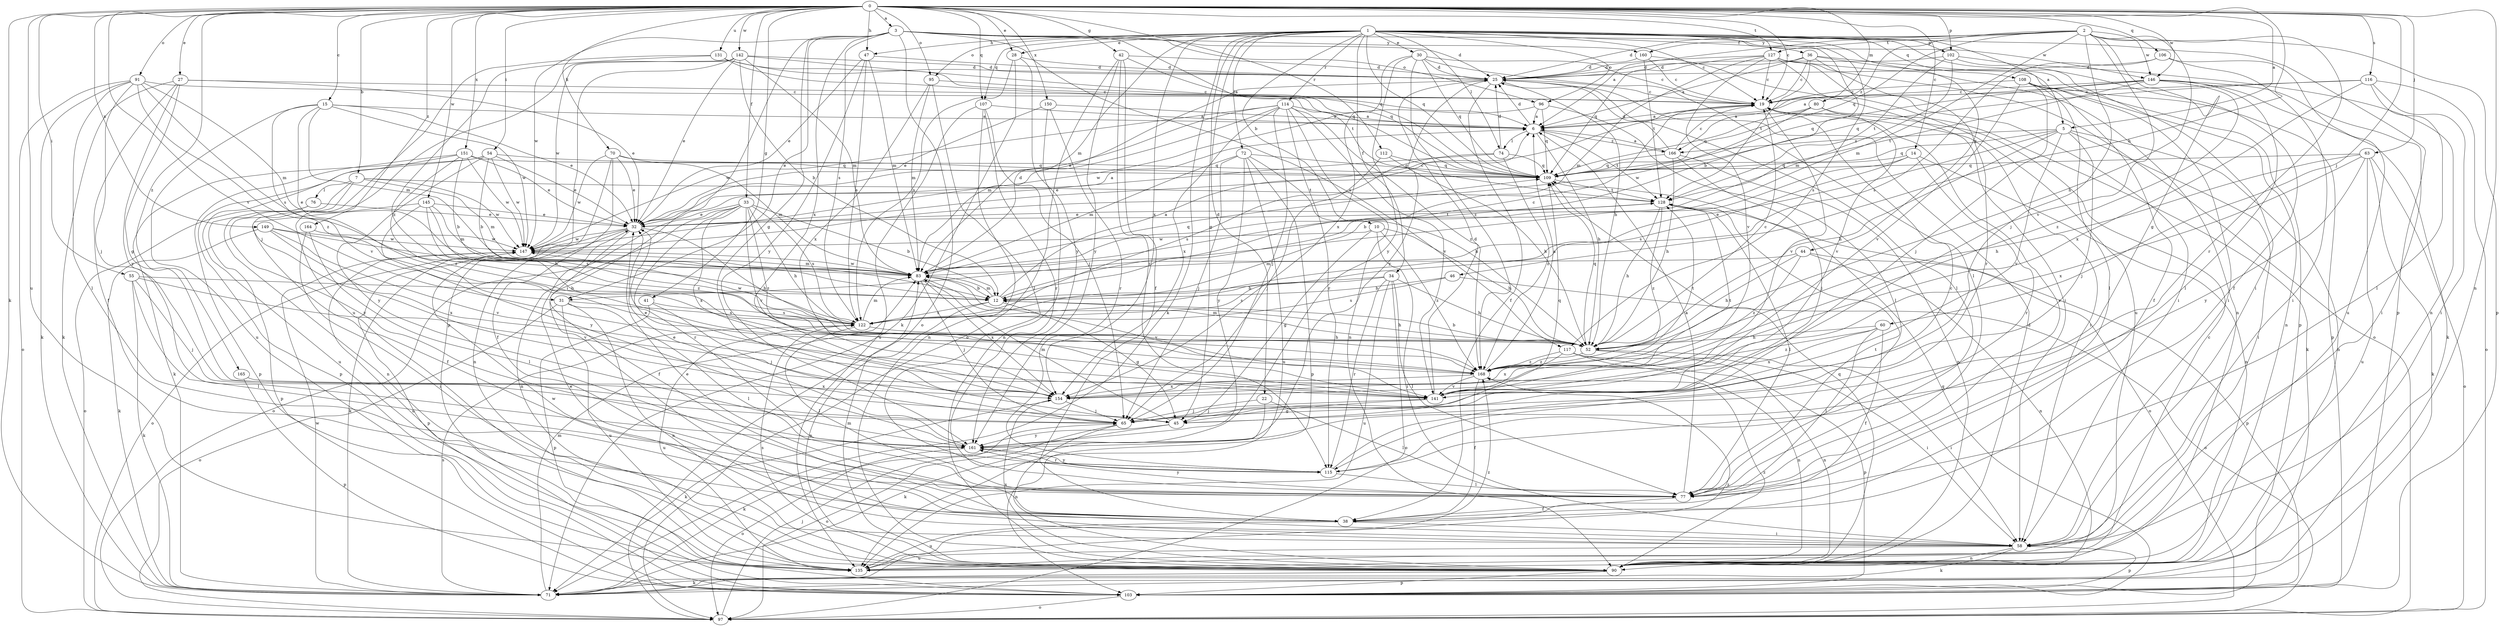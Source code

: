 strict digraph  {
0;
1;
2;
3;
5;
6;
7;
10;
12;
14;
15;
19;
22;
25;
27;
28;
30;
31;
32;
33;
34;
36;
38;
41;
42;
44;
45;
46;
47;
52;
54;
55;
58;
60;
63;
65;
70;
71;
72;
74;
76;
77;
80;
83;
90;
91;
95;
96;
97;
102;
103;
106;
107;
108;
109;
112;
114;
115;
116;
117;
122;
127;
128;
131;
135;
141;
142;
145;
146;
147;
149;
150;
151;
154;
160;
161;
164;
165;
166;
168;
0 -> 3  [label=a];
0 -> 5  [label=a];
0 -> 7  [label=b];
0 -> 14  [label=c];
0 -> 15  [label=c];
0 -> 19  [label=c];
0 -> 27  [label=e];
0 -> 28  [label=e];
0 -> 33  [label=f];
0 -> 41  [label=g];
0 -> 42  [label=g];
0 -> 46  [label=h];
0 -> 47  [label=h];
0 -> 54  [label=i];
0 -> 55  [label=i];
0 -> 60  [label=j];
0 -> 63  [label=j];
0 -> 70  [label=k];
0 -> 71  [label=k];
0 -> 80  [label=m];
0 -> 90  [label=n];
0 -> 91  [label=o];
0 -> 95  [label=o];
0 -> 102  [label=p];
0 -> 106  [label=q];
0 -> 107  [label=q];
0 -> 112  [label=r];
0 -> 116  [label=s];
0 -> 127  [label=t];
0 -> 131  [label=u];
0 -> 135  [label=u];
0 -> 141  [label=v];
0 -> 142  [label=w];
0 -> 145  [label=w];
0 -> 146  [label=w];
0 -> 149  [label=x];
0 -> 150  [label=x];
0 -> 151  [label=x];
0 -> 164  [label=z];
0 -> 165  [label=z];
1 -> 5  [label=a];
1 -> 10  [label=b];
1 -> 12  [label=b];
1 -> 19  [label=c];
1 -> 22  [label=d];
1 -> 28  [label=e];
1 -> 30  [label=e];
1 -> 34  [label=f];
1 -> 36  [label=f];
1 -> 44  [label=g];
1 -> 45  [label=g];
1 -> 47  [label=h];
1 -> 58  [label=i];
1 -> 71  [label=k];
1 -> 72  [label=l];
1 -> 74  [label=l];
1 -> 83  [label=m];
1 -> 95  [label=o];
1 -> 96  [label=o];
1 -> 102  [label=p];
1 -> 103  [label=p];
1 -> 107  [label=q];
1 -> 108  [label=q];
1 -> 109  [label=q];
1 -> 114  [label=r];
1 -> 117  [label=s];
1 -> 154  [label=x];
2 -> 6  [label=a];
2 -> 25  [label=d];
2 -> 45  [label=g];
2 -> 52  [label=h];
2 -> 65  [label=j];
2 -> 83  [label=m];
2 -> 103  [label=p];
2 -> 109  [label=q];
2 -> 115  [label=r];
2 -> 127  [label=t];
2 -> 141  [label=v];
2 -> 146  [label=w];
2 -> 160  [label=y];
2 -> 166  [label=z];
3 -> 25  [label=d];
3 -> 31  [label=e];
3 -> 45  [label=g];
3 -> 58  [label=i];
3 -> 96  [label=o];
3 -> 97  [label=o];
3 -> 109  [label=q];
3 -> 117  [label=s];
3 -> 122  [label=s];
3 -> 146  [label=w];
3 -> 147  [label=w];
3 -> 154  [label=x];
3 -> 160  [label=y];
5 -> 31  [label=e];
5 -> 52  [label=h];
5 -> 58  [label=i];
5 -> 65  [label=j];
5 -> 90  [label=n];
5 -> 109  [label=q];
5 -> 141  [label=v];
5 -> 166  [label=z];
6 -> 25  [label=d];
6 -> 52  [label=h];
6 -> 74  [label=l];
6 -> 128  [label=t];
6 -> 166  [label=z];
7 -> 76  [label=l];
7 -> 83  [label=m];
7 -> 90  [label=n];
7 -> 128  [label=t];
7 -> 147  [label=w];
7 -> 161  [label=y];
10 -> 45  [label=g];
10 -> 52  [label=h];
10 -> 58  [label=i];
10 -> 147  [label=w];
10 -> 168  [label=z];
12 -> 6  [label=a];
12 -> 19  [label=c];
12 -> 45  [label=g];
12 -> 52  [label=h];
12 -> 83  [label=m];
12 -> 90  [label=n];
12 -> 122  [label=s];
14 -> 12  [label=b];
14 -> 90  [label=n];
14 -> 109  [label=q];
14 -> 115  [label=r];
14 -> 122  [label=s];
15 -> 6  [label=a];
15 -> 31  [label=e];
15 -> 32  [label=e];
15 -> 83  [label=m];
15 -> 135  [label=u];
15 -> 141  [label=v];
15 -> 147  [label=w];
19 -> 6  [label=a];
19 -> 58  [label=i];
19 -> 141  [label=v];
22 -> 65  [label=j];
22 -> 71  [label=k];
22 -> 77  [label=l];
25 -> 19  [label=c];
25 -> 38  [label=f];
25 -> 52  [label=h];
25 -> 77  [label=l];
25 -> 161  [label=y];
27 -> 19  [label=c];
27 -> 32  [label=e];
27 -> 38  [label=f];
27 -> 45  [label=g];
27 -> 71  [label=k];
27 -> 161  [label=y];
28 -> 25  [label=d];
28 -> 71  [label=k];
28 -> 122  [label=s];
28 -> 161  [label=y];
30 -> 19  [label=c];
30 -> 25  [label=d];
30 -> 77  [label=l];
30 -> 109  [label=q];
30 -> 154  [label=x];
30 -> 161  [label=y];
30 -> 168  [label=z];
31 -> 77  [label=l];
31 -> 90  [label=n];
31 -> 97  [label=o];
31 -> 122  [label=s];
31 -> 135  [label=u];
32 -> 6  [label=a];
32 -> 19  [label=c];
32 -> 38  [label=f];
32 -> 52  [label=h];
32 -> 71  [label=k];
32 -> 97  [label=o];
32 -> 128  [label=t];
32 -> 147  [label=w];
33 -> 12  [label=b];
33 -> 32  [label=e];
33 -> 52  [label=h];
33 -> 90  [label=n];
33 -> 97  [label=o];
33 -> 115  [label=r];
33 -> 122  [label=s];
33 -> 141  [label=v];
33 -> 154  [label=x];
33 -> 168  [label=z];
34 -> 12  [label=b];
34 -> 52  [label=h];
34 -> 77  [label=l];
34 -> 97  [label=o];
34 -> 115  [label=r];
34 -> 122  [label=s];
34 -> 135  [label=u];
36 -> 6  [label=a];
36 -> 19  [label=c];
36 -> 25  [label=d];
36 -> 58  [label=i];
36 -> 103  [label=p];
36 -> 115  [label=r];
36 -> 128  [label=t];
38 -> 32  [label=e];
38 -> 58  [label=i];
38 -> 135  [label=u];
41 -> 65  [label=j];
41 -> 103  [label=p];
41 -> 122  [label=s];
42 -> 6  [label=a];
42 -> 25  [label=d];
42 -> 38  [label=f];
42 -> 97  [label=o];
42 -> 115  [label=r];
42 -> 161  [label=y];
44 -> 52  [label=h];
44 -> 83  [label=m];
44 -> 90  [label=n];
44 -> 103  [label=p];
44 -> 168  [label=z];
45 -> 71  [label=k];
45 -> 83  [label=m];
45 -> 109  [label=q];
45 -> 161  [label=y];
46 -> 12  [label=b];
46 -> 97  [label=o];
46 -> 122  [label=s];
47 -> 25  [label=d];
47 -> 32  [label=e];
47 -> 83  [label=m];
47 -> 122  [label=s];
47 -> 161  [label=y];
52 -> 12  [label=b];
52 -> 19  [label=c];
52 -> 58  [label=i];
52 -> 83  [label=m];
52 -> 90  [label=n];
52 -> 109  [label=q];
52 -> 168  [label=z];
54 -> 12  [label=b];
54 -> 32  [label=e];
54 -> 71  [label=k];
54 -> 103  [label=p];
54 -> 109  [label=q];
54 -> 147  [label=w];
54 -> 161  [label=y];
55 -> 12  [label=b];
55 -> 65  [label=j];
55 -> 71  [label=k];
55 -> 77  [label=l];
55 -> 141  [label=v];
58 -> 32  [label=e];
58 -> 71  [label=k];
58 -> 90  [label=n];
58 -> 103  [label=p];
58 -> 135  [label=u];
58 -> 147  [label=w];
60 -> 38  [label=f];
60 -> 52  [label=h];
60 -> 77  [label=l];
60 -> 154  [label=x];
60 -> 168  [label=z];
63 -> 52  [label=h];
63 -> 71  [label=k];
63 -> 97  [label=o];
63 -> 109  [label=q];
63 -> 135  [label=u];
63 -> 154  [label=x];
63 -> 161  [label=y];
65 -> 90  [label=n];
65 -> 97  [label=o];
70 -> 32  [label=e];
70 -> 38  [label=f];
70 -> 83  [label=m];
70 -> 90  [label=n];
70 -> 109  [label=q];
70 -> 147  [label=w];
71 -> 83  [label=m];
71 -> 122  [label=s];
71 -> 147  [label=w];
71 -> 168  [label=z];
72 -> 52  [label=h];
72 -> 65  [label=j];
72 -> 83  [label=m];
72 -> 103  [label=p];
72 -> 109  [label=q];
72 -> 135  [label=u];
72 -> 161  [label=y];
74 -> 25  [label=d];
74 -> 32  [label=e];
74 -> 109  [label=q];
74 -> 122  [label=s];
74 -> 168  [label=z];
76 -> 32  [label=e];
76 -> 97  [label=o];
76 -> 103  [label=p];
77 -> 6  [label=a];
77 -> 19  [label=c];
77 -> 38  [label=f];
77 -> 128  [label=t];
77 -> 161  [label=y];
80 -> 6  [label=a];
80 -> 71  [label=k];
80 -> 109  [label=q];
80 -> 141  [label=v];
80 -> 147  [label=w];
83 -> 12  [label=b];
83 -> 25  [label=d];
83 -> 65  [label=j];
83 -> 109  [label=q];
83 -> 141  [label=v];
83 -> 147  [label=w];
83 -> 154  [label=x];
90 -> 25  [label=d];
90 -> 71  [label=k];
90 -> 83  [label=m];
90 -> 103  [label=p];
90 -> 109  [label=q];
90 -> 122  [label=s];
90 -> 154  [label=x];
90 -> 168  [label=z];
91 -> 19  [label=c];
91 -> 65  [label=j];
91 -> 71  [label=k];
91 -> 77  [label=l];
91 -> 83  [label=m];
91 -> 97  [label=o];
91 -> 122  [label=s];
91 -> 168  [label=z];
95 -> 19  [label=c];
95 -> 77  [label=l];
95 -> 83  [label=m];
95 -> 154  [label=x];
96 -> 6  [label=a];
96 -> 77  [label=l];
96 -> 109  [label=q];
96 -> 147  [label=w];
97 -> 65  [label=j];
102 -> 25  [label=d];
102 -> 38  [label=f];
102 -> 83  [label=m];
102 -> 90  [label=n];
102 -> 128  [label=t];
103 -> 97  [label=o];
103 -> 109  [label=q];
106 -> 25  [label=d];
106 -> 58  [label=i];
106 -> 122  [label=s];
106 -> 135  [label=u];
107 -> 6  [label=a];
107 -> 65  [label=j];
107 -> 90  [label=n];
107 -> 115  [label=r];
107 -> 135  [label=u];
108 -> 19  [label=c];
108 -> 38  [label=f];
108 -> 65  [label=j];
108 -> 77  [label=l];
108 -> 90  [label=n];
108 -> 103  [label=p];
108 -> 141  [label=v];
109 -> 128  [label=t];
112 -> 52  [label=h];
112 -> 65  [label=j];
112 -> 109  [label=q];
114 -> 6  [label=a];
114 -> 32  [label=e];
114 -> 65  [label=j];
114 -> 83  [label=m];
114 -> 90  [label=n];
114 -> 115  [label=r];
114 -> 141  [label=v];
114 -> 147  [label=w];
114 -> 154  [label=x];
114 -> 168  [label=z];
115 -> 19  [label=c];
115 -> 77  [label=l];
115 -> 161  [label=y];
116 -> 19  [label=c];
116 -> 58  [label=i];
116 -> 77  [label=l];
116 -> 97  [label=o];
116 -> 109  [label=q];
116 -> 154  [label=x];
117 -> 58  [label=i];
117 -> 90  [label=n];
117 -> 103  [label=p];
117 -> 154  [label=x];
117 -> 168  [label=z];
122 -> 52  [label=h];
122 -> 77  [label=l];
122 -> 83  [label=m];
122 -> 135  [label=u];
122 -> 147  [label=w];
127 -> 19  [label=c];
127 -> 25  [label=d];
127 -> 58  [label=i];
127 -> 83  [label=m];
127 -> 90  [label=n];
127 -> 97  [label=o];
127 -> 109  [label=q];
127 -> 135  [label=u];
127 -> 141  [label=v];
128 -> 32  [label=e];
128 -> 52  [label=h];
128 -> 77  [label=l];
128 -> 97  [label=o];
128 -> 168  [label=z];
131 -> 25  [label=d];
131 -> 65  [label=j];
131 -> 109  [label=q];
131 -> 128  [label=t];
131 -> 168  [label=z];
135 -> 19  [label=c];
135 -> 168  [label=z];
141 -> 25  [label=d];
141 -> 45  [label=g];
141 -> 65  [label=j];
141 -> 128  [label=t];
142 -> 12  [label=b];
142 -> 25  [label=d];
142 -> 32  [label=e];
142 -> 83  [label=m];
142 -> 103  [label=p];
142 -> 109  [label=q];
142 -> 135  [label=u];
142 -> 147  [label=w];
145 -> 32  [label=e];
145 -> 38  [label=f];
145 -> 83  [label=m];
145 -> 122  [label=s];
145 -> 161  [label=y];
145 -> 168  [label=z];
146 -> 6  [label=a];
146 -> 19  [label=c];
146 -> 58  [label=i];
146 -> 71  [label=k];
146 -> 77  [label=l];
146 -> 109  [label=q];
146 -> 128  [label=t];
146 -> 168  [label=z];
147 -> 83  [label=m];
147 -> 103  [label=p];
147 -> 135  [label=u];
149 -> 12  [label=b];
149 -> 71  [label=k];
149 -> 141  [label=v];
149 -> 147  [label=w];
149 -> 154  [label=x];
150 -> 6  [label=a];
150 -> 32  [label=e];
150 -> 90  [label=n];
150 -> 115  [label=r];
151 -> 12  [label=b];
151 -> 32  [label=e];
151 -> 103  [label=p];
151 -> 109  [label=q];
151 -> 135  [label=u];
151 -> 147  [label=w];
151 -> 168  [label=z];
154 -> 32  [label=e];
154 -> 65  [label=j];
154 -> 71  [label=k];
160 -> 19  [label=c];
160 -> 25  [label=d];
160 -> 58  [label=i];
160 -> 128  [label=t];
161 -> 32  [label=e];
161 -> 97  [label=o];
161 -> 115  [label=r];
164 -> 58  [label=i];
164 -> 77  [label=l];
164 -> 147  [label=w];
165 -> 103  [label=p];
165 -> 154  [label=x];
166 -> 6  [label=a];
166 -> 19  [label=c];
166 -> 25  [label=d];
166 -> 52  [label=h];
166 -> 65  [label=j];
166 -> 90  [label=n];
166 -> 109  [label=q];
168 -> 6  [label=a];
168 -> 38  [label=f];
168 -> 128  [label=t];
168 -> 141  [label=v];
168 -> 154  [label=x];
}
